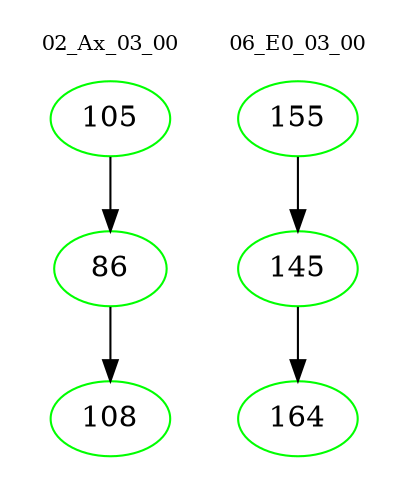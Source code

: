 digraph{
subgraph cluster_0 {
color = white
label = "02_Ax_03_00";
fontsize=10;
T0_105 [label="105", color="green"]
T0_105 -> T0_86 [color="black"]
T0_86 [label="86", color="green"]
T0_86 -> T0_108 [color="black"]
T0_108 [label="108", color="green"]
}
subgraph cluster_1 {
color = white
label = "06_E0_03_00";
fontsize=10;
T1_155 [label="155", color="green"]
T1_155 -> T1_145 [color="black"]
T1_145 [label="145", color="green"]
T1_145 -> T1_164 [color="black"]
T1_164 [label="164", color="green"]
}
}

